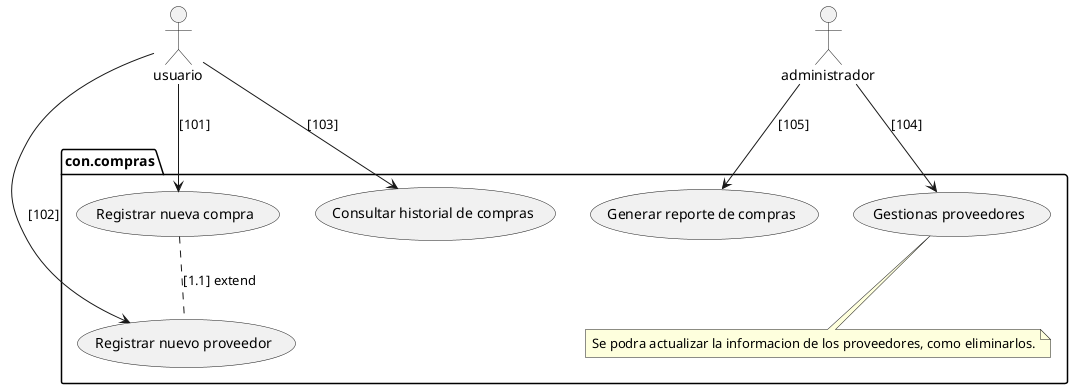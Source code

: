 @startuml
actor "usuario" as cli
actor "administrador" as adm
package "con.compras" {
note "Se podra actualizar la informacion de los proveedores, como eliminarlos." as N2

    usecase "Registrar nueva compra" as co
    usecase "Registrar nuevo proveedor" as pro
    usecase "Consultar historial de compras" as recom
    usecase "Gestionas proveedores" as ges
    usecase "Generar reporte de compras" as repCompras

    ges ..N2
    co .. pro :[1.1] extend
}
cli --> co :[101]
cli --> pro :[102]
cli --> recom :[103]
adm --> ges :[104]
adm --> repCompras :[105]
@enduml
